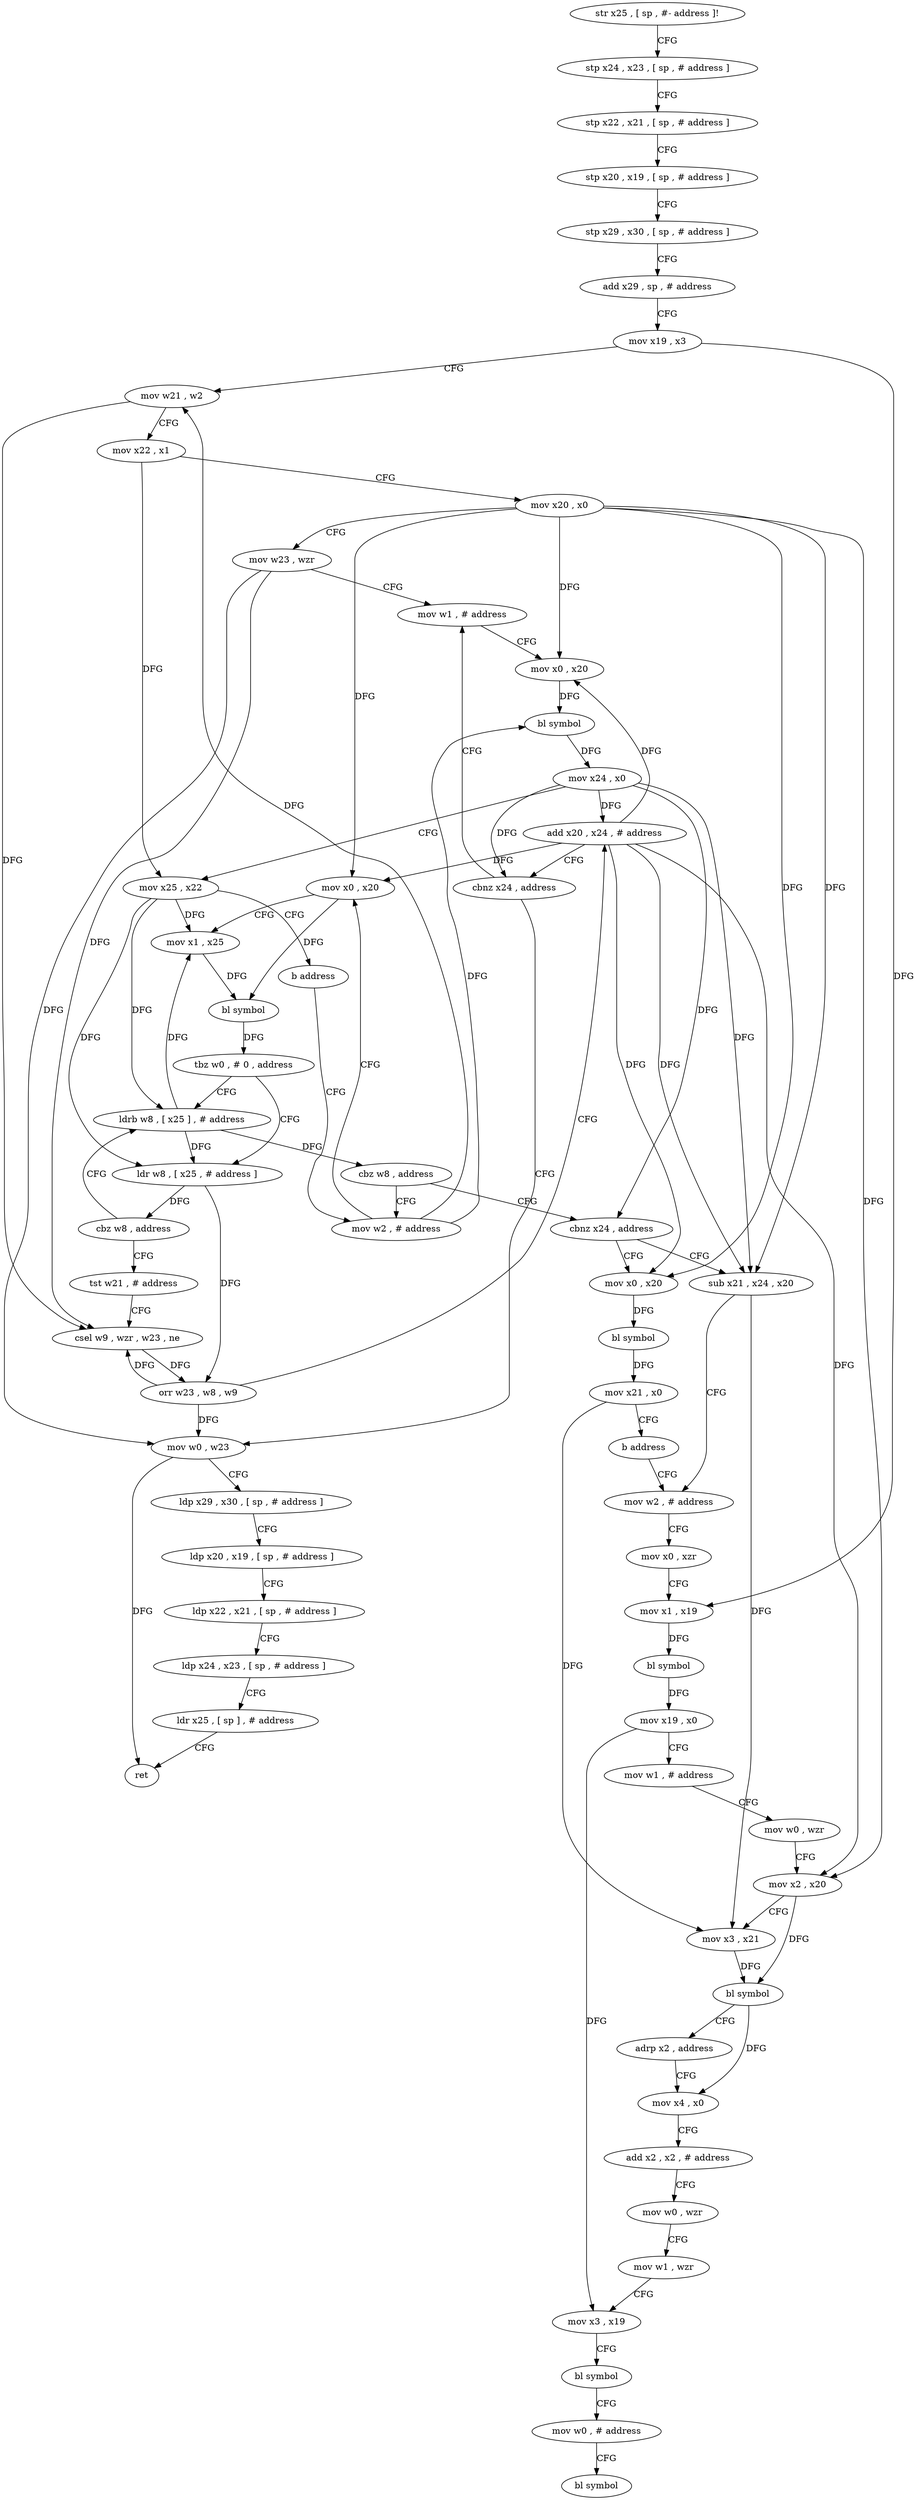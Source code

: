 digraph "func" {
"4210508" [label = "str x25 , [ sp , #- address ]!" ]
"4210512" [label = "stp x24 , x23 , [ sp , # address ]" ]
"4210516" [label = "stp x22 , x21 , [ sp , # address ]" ]
"4210520" [label = "stp x20 , x19 , [ sp , # address ]" ]
"4210524" [label = "stp x29 , x30 , [ sp , # address ]" ]
"4210528" [label = "add x29 , sp , # address" ]
"4210532" [label = "mov x19 , x3" ]
"4210536" [label = "mov w21 , w2" ]
"4210540" [label = "mov x22 , x1" ]
"4210544" [label = "mov x20 , x0" ]
"4210548" [label = "mov w23 , wzr" ]
"4210552" [label = "mov w1 , # address" ]
"4210584" [label = "mov w2 , # address" ]
"4210588" [label = "mov x0 , x20" ]
"4210592" [label = "mov x1 , x25" ]
"4210596" [label = "bl symbol" ]
"4210600" [label = "tbz w0 , # 0 , address" ]
"4210576" [label = "ldrb w8 , [ x25 ] , # address" ]
"4210604" [label = "ldr w8 , [ x25 , # address ]" ]
"4210580" [label = "cbz w8 , address" ]
"4210660" [label = "cbnz x24 , address" ]
"4210608" [label = "cbz w8 , address" ]
"4210612" [label = "tst w21 , # address" ]
"4210680" [label = "sub x21 , x24 , x20" ]
"4210664" [label = "mov x0 , x20" ]
"4210616" [label = "csel w9 , wzr , w23 , ne" ]
"4210620" [label = "orr w23 , w8 , w9" ]
"4210624" [label = "add x20 , x24 , # address" ]
"4210628" [label = "cbnz x24 , address" ]
"4210632" [label = "mov w0 , w23" ]
"4210684" [label = "mov w2 , # address" ]
"4210668" [label = "bl symbol" ]
"4210672" [label = "mov x21 , x0" ]
"4210676" [label = "b address" ]
"4210556" [label = "mov x0 , x20" ]
"4210560" [label = "bl symbol" ]
"4210564" [label = "mov x24 , x0" ]
"4210568" [label = "mov x25 , x22" ]
"4210572" [label = "b address" ]
"4210636" [label = "ldp x29 , x30 , [ sp , # address ]" ]
"4210640" [label = "ldp x20 , x19 , [ sp , # address ]" ]
"4210644" [label = "ldp x22 , x21 , [ sp , # address ]" ]
"4210648" [label = "ldp x24 , x23 , [ sp , # address ]" ]
"4210652" [label = "ldr x25 , [ sp ] , # address" ]
"4210656" [label = "ret" ]
"4210688" [label = "mov x0 , xzr" ]
"4210692" [label = "mov x1 , x19" ]
"4210696" [label = "bl symbol" ]
"4210700" [label = "mov x19 , x0" ]
"4210704" [label = "mov w1 , # address" ]
"4210708" [label = "mov w0 , wzr" ]
"4210712" [label = "mov x2 , x20" ]
"4210716" [label = "mov x3 , x21" ]
"4210720" [label = "bl symbol" ]
"4210724" [label = "adrp x2 , address" ]
"4210728" [label = "mov x4 , x0" ]
"4210732" [label = "add x2 , x2 , # address" ]
"4210736" [label = "mov w0 , wzr" ]
"4210740" [label = "mov w1 , wzr" ]
"4210744" [label = "mov x3 , x19" ]
"4210748" [label = "bl symbol" ]
"4210752" [label = "mov w0 , # address" ]
"4210756" [label = "bl symbol" ]
"4210508" -> "4210512" [ label = "CFG" ]
"4210512" -> "4210516" [ label = "CFG" ]
"4210516" -> "4210520" [ label = "CFG" ]
"4210520" -> "4210524" [ label = "CFG" ]
"4210524" -> "4210528" [ label = "CFG" ]
"4210528" -> "4210532" [ label = "CFG" ]
"4210532" -> "4210536" [ label = "CFG" ]
"4210532" -> "4210692" [ label = "DFG" ]
"4210536" -> "4210540" [ label = "CFG" ]
"4210536" -> "4210616" [ label = "DFG" ]
"4210540" -> "4210544" [ label = "CFG" ]
"4210540" -> "4210568" [ label = "DFG" ]
"4210544" -> "4210548" [ label = "CFG" ]
"4210544" -> "4210556" [ label = "DFG" ]
"4210544" -> "4210588" [ label = "DFG" ]
"4210544" -> "4210680" [ label = "DFG" ]
"4210544" -> "4210664" [ label = "DFG" ]
"4210544" -> "4210712" [ label = "DFG" ]
"4210548" -> "4210552" [ label = "CFG" ]
"4210548" -> "4210616" [ label = "DFG" ]
"4210548" -> "4210632" [ label = "DFG" ]
"4210552" -> "4210556" [ label = "CFG" ]
"4210584" -> "4210588" [ label = "CFG" ]
"4210584" -> "4210536" [ label = "DFG" ]
"4210584" -> "4210560" [ label = "DFG" ]
"4210588" -> "4210592" [ label = "CFG" ]
"4210588" -> "4210596" [ label = "DFG" ]
"4210592" -> "4210596" [ label = "DFG" ]
"4210596" -> "4210600" [ label = "DFG" ]
"4210600" -> "4210576" [ label = "CFG" ]
"4210600" -> "4210604" [ label = "CFG" ]
"4210576" -> "4210580" [ label = "DFG" ]
"4210576" -> "4210592" [ label = "DFG" ]
"4210576" -> "4210604" [ label = "DFG" ]
"4210604" -> "4210608" [ label = "DFG" ]
"4210604" -> "4210620" [ label = "DFG" ]
"4210580" -> "4210660" [ label = "CFG" ]
"4210580" -> "4210584" [ label = "CFG" ]
"4210660" -> "4210680" [ label = "CFG" ]
"4210660" -> "4210664" [ label = "CFG" ]
"4210608" -> "4210576" [ label = "CFG" ]
"4210608" -> "4210612" [ label = "CFG" ]
"4210612" -> "4210616" [ label = "CFG" ]
"4210680" -> "4210684" [ label = "CFG" ]
"4210680" -> "4210716" [ label = "DFG" ]
"4210664" -> "4210668" [ label = "DFG" ]
"4210616" -> "4210620" [ label = "DFG" ]
"4210620" -> "4210624" [ label = "CFG" ]
"4210620" -> "4210616" [ label = "DFG" ]
"4210620" -> "4210632" [ label = "DFG" ]
"4210624" -> "4210628" [ label = "CFG" ]
"4210624" -> "4210556" [ label = "DFG" ]
"4210624" -> "4210588" [ label = "DFG" ]
"4210624" -> "4210680" [ label = "DFG" ]
"4210624" -> "4210664" [ label = "DFG" ]
"4210624" -> "4210712" [ label = "DFG" ]
"4210628" -> "4210552" [ label = "CFG" ]
"4210628" -> "4210632" [ label = "CFG" ]
"4210632" -> "4210636" [ label = "CFG" ]
"4210632" -> "4210656" [ label = "DFG" ]
"4210684" -> "4210688" [ label = "CFG" ]
"4210668" -> "4210672" [ label = "DFG" ]
"4210672" -> "4210676" [ label = "CFG" ]
"4210672" -> "4210716" [ label = "DFG" ]
"4210676" -> "4210684" [ label = "CFG" ]
"4210556" -> "4210560" [ label = "DFG" ]
"4210560" -> "4210564" [ label = "DFG" ]
"4210564" -> "4210568" [ label = "CFG" ]
"4210564" -> "4210660" [ label = "DFG" ]
"4210564" -> "4210680" [ label = "DFG" ]
"4210564" -> "4210624" [ label = "DFG" ]
"4210564" -> "4210628" [ label = "DFG" ]
"4210568" -> "4210572" [ label = "CFG" ]
"4210568" -> "4210592" [ label = "DFG" ]
"4210568" -> "4210576" [ label = "DFG" ]
"4210568" -> "4210604" [ label = "DFG" ]
"4210572" -> "4210584" [ label = "CFG" ]
"4210636" -> "4210640" [ label = "CFG" ]
"4210640" -> "4210644" [ label = "CFG" ]
"4210644" -> "4210648" [ label = "CFG" ]
"4210648" -> "4210652" [ label = "CFG" ]
"4210652" -> "4210656" [ label = "CFG" ]
"4210688" -> "4210692" [ label = "CFG" ]
"4210692" -> "4210696" [ label = "DFG" ]
"4210696" -> "4210700" [ label = "DFG" ]
"4210700" -> "4210704" [ label = "CFG" ]
"4210700" -> "4210744" [ label = "DFG" ]
"4210704" -> "4210708" [ label = "CFG" ]
"4210708" -> "4210712" [ label = "CFG" ]
"4210712" -> "4210716" [ label = "CFG" ]
"4210712" -> "4210720" [ label = "DFG" ]
"4210716" -> "4210720" [ label = "DFG" ]
"4210720" -> "4210724" [ label = "CFG" ]
"4210720" -> "4210728" [ label = "DFG" ]
"4210724" -> "4210728" [ label = "CFG" ]
"4210728" -> "4210732" [ label = "CFG" ]
"4210732" -> "4210736" [ label = "CFG" ]
"4210736" -> "4210740" [ label = "CFG" ]
"4210740" -> "4210744" [ label = "CFG" ]
"4210744" -> "4210748" [ label = "CFG" ]
"4210748" -> "4210752" [ label = "CFG" ]
"4210752" -> "4210756" [ label = "CFG" ]
}
